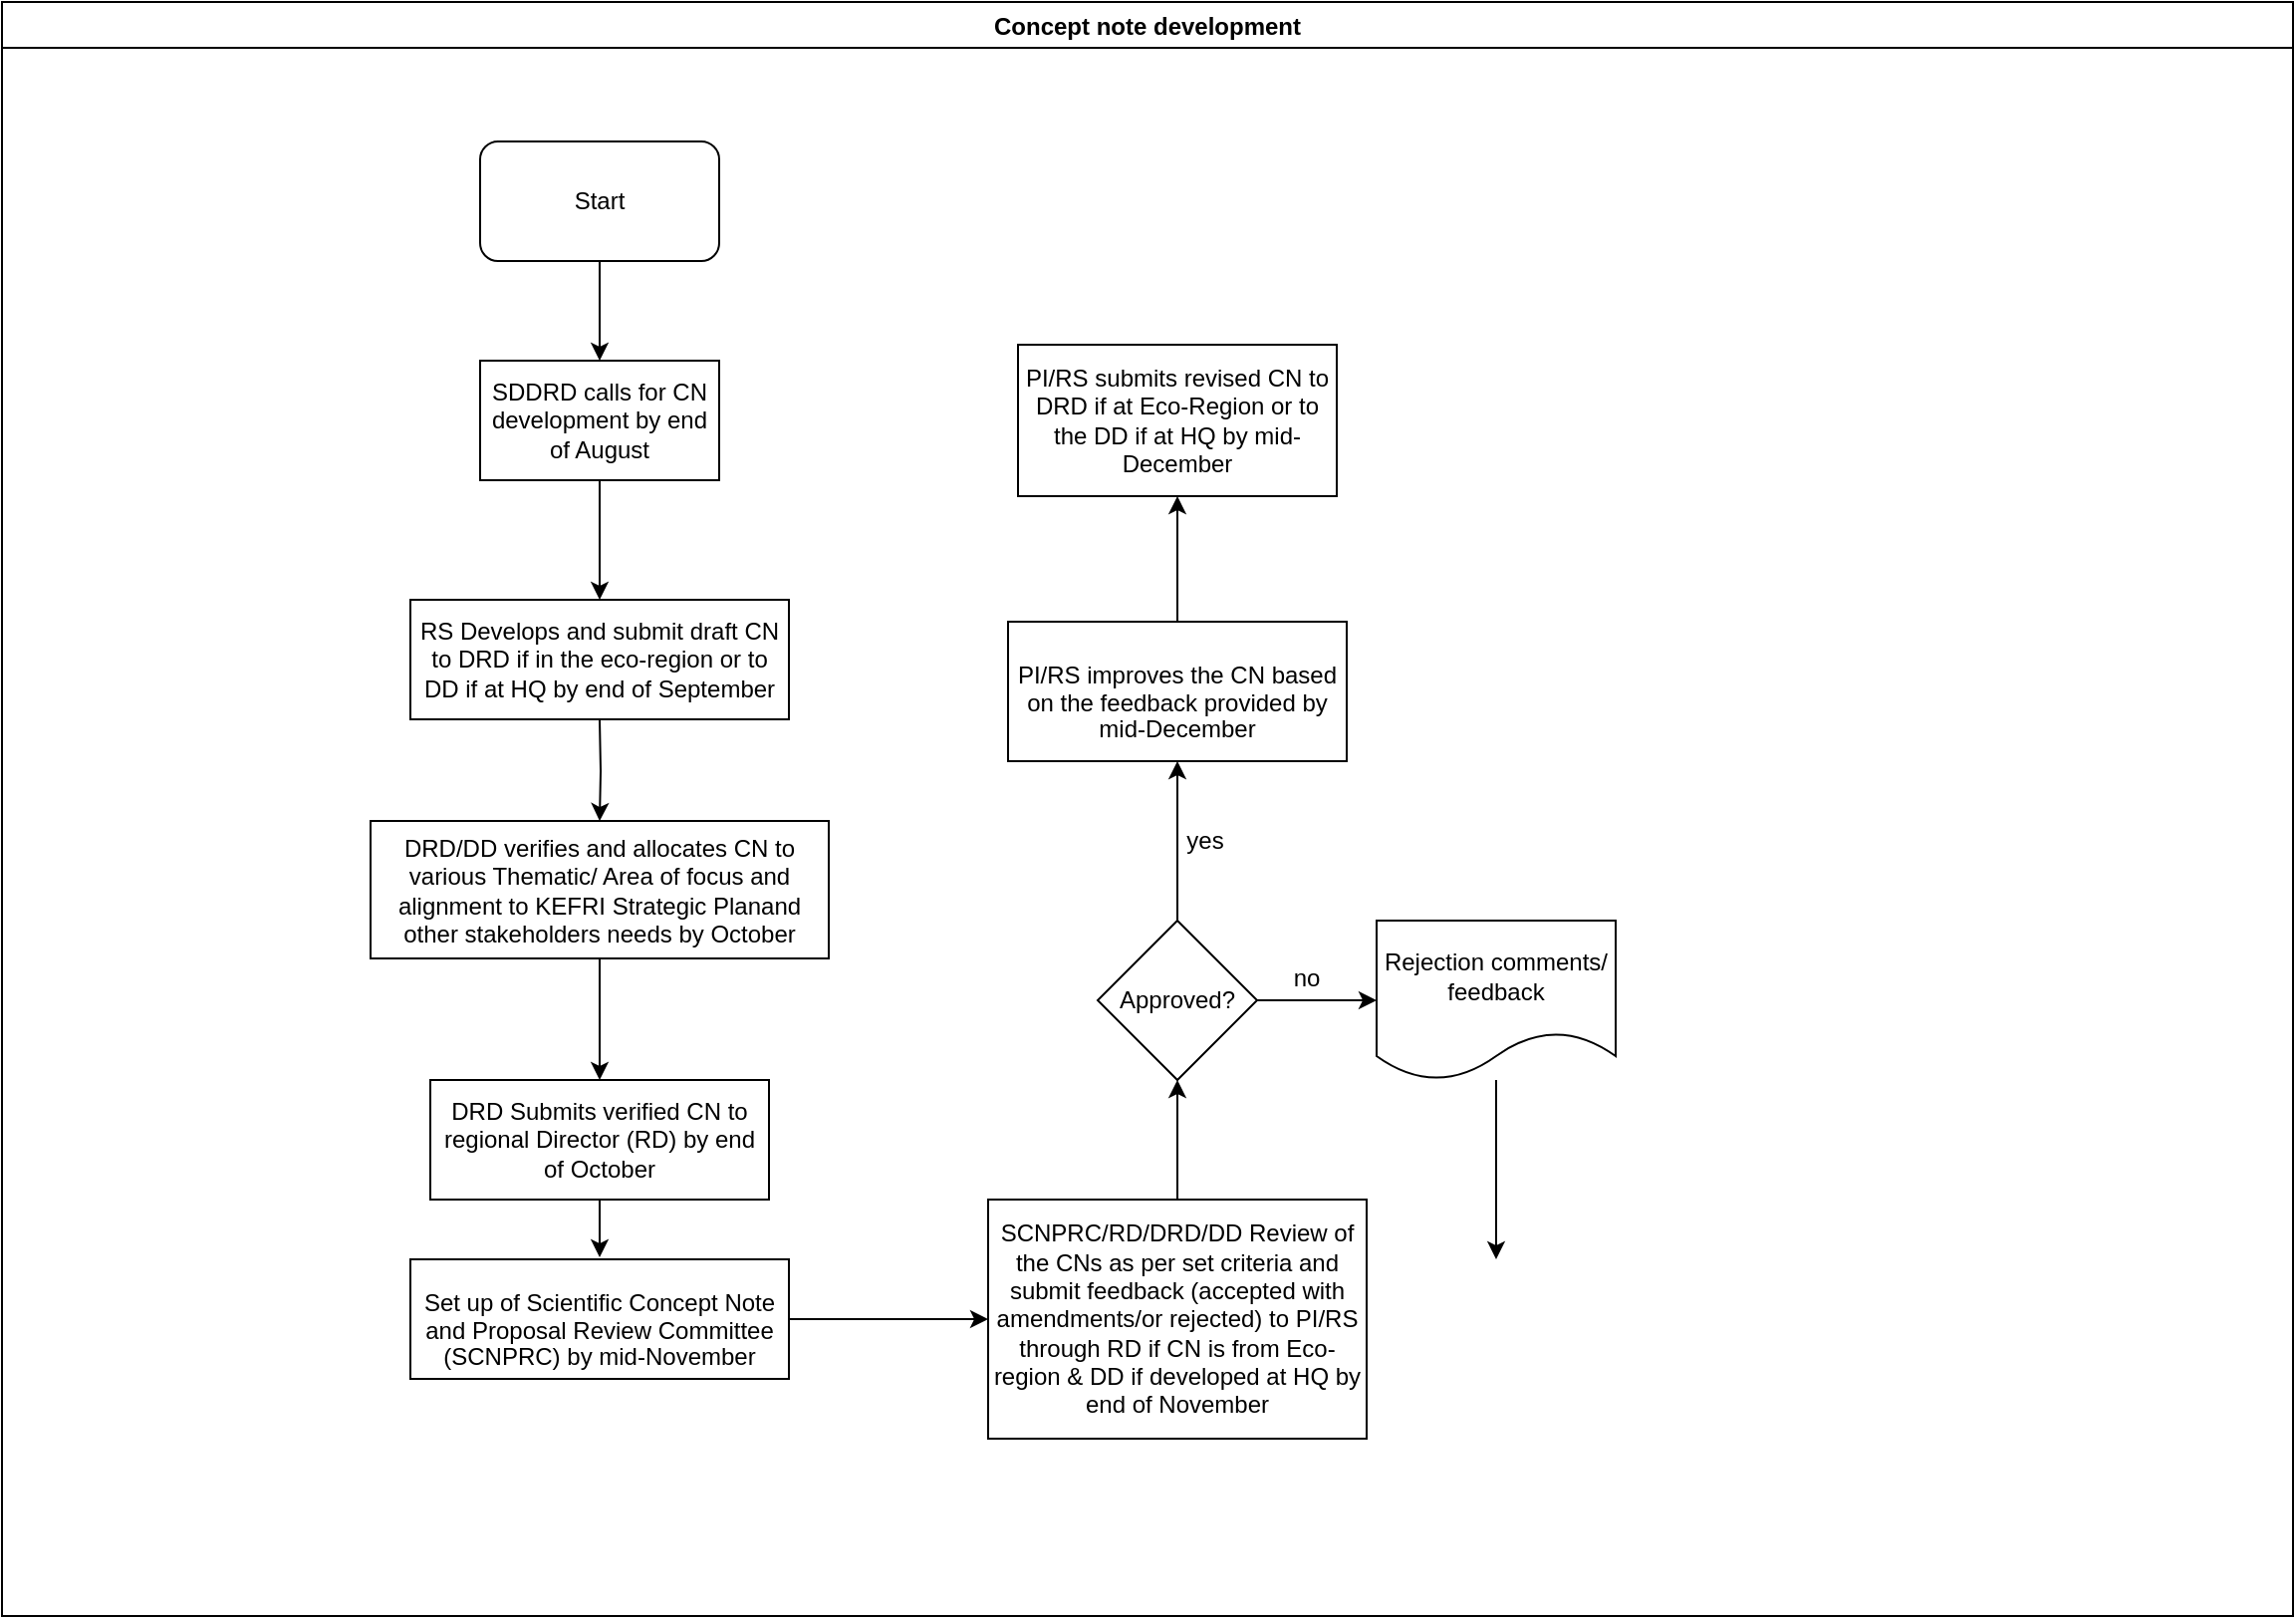 <mxfile version="14.2.7" type="github">
  <diagram id="6g9CYFeaIedKOHrS-u5r" name="Page-1">
    <mxGraphModel dx="1038" dy="547" grid="1" gridSize="10" guides="1" tooltips="1" connect="1" arrows="1" fold="1" page="1" pageScale="1" pageWidth="1169" pageHeight="827" math="0" shadow="0">
      <root>
        <mxCell id="0" />
        <mxCell id="1" parent="0" />
        <mxCell id="Q0Rn-usG1npKYPO_bdDH-1" value="Concept note development" style="swimlane;startSize=23;" vertex="1" parent="1">
          <mxGeometry x="10" y="9" width="1150" height="810" as="geometry" />
        </mxCell>
        <mxCell id="Q0Rn-usG1npKYPO_bdDH-2" value="Start" style="rounded=1;whiteSpace=wrap;html=1;" vertex="1" parent="Q0Rn-usG1npKYPO_bdDH-1">
          <mxGeometry x="240" y="70" width="120" height="60" as="geometry" />
        </mxCell>
        <mxCell id="Q0Rn-usG1npKYPO_bdDH-4" value="" style="edgeStyle=orthogonalEdgeStyle;rounded=0;orthogonalLoop=1;jettySize=auto;html=1;" edge="1" parent="Q0Rn-usG1npKYPO_bdDH-1" source="Q0Rn-usG1npKYPO_bdDH-2">
          <mxGeometry relative="1" as="geometry">
            <mxPoint x="300" y="180" as="targetPoint" />
          </mxGeometry>
        </mxCell>
        <mxCell id="Q0Rn-usG1npKYPO_bdDH-6" value="" style="edgeStyle=orthogonalEdgeStyle;rounded=0;orthogonalLoop=1;jettySize=auto;html=1;" edge="1" parent="Q0Rn-usG1npKYPO_bdDH-1">
          <mxGeometry relative="1" as="geometry">
            <mxPoint x="300" y="240" as="sourcePoint" />
            <mxPoint x="300" y="300" as="targetPoint" />
          </mxGeometry>
        </mxCell>
        <mxCell id="Q0Rn-usG1npKYPO_bdDH-8" value="" style="edgeStyle=orthogonalEdgeStyle;rounded=0;orthogonalLoop=1;jettySize=auto;html=1;entryX=0.5;entryY=0;entryDx=0;entryDy=0;" edge="1" parent="Q0Rn-usG1npKYPO_bdDH-1" target="Q0Rn-usG1npKYPO_bdDH-15">
          <mxGeometry relative="1" as="geometry">
            <mxPoint x="300" y="360" as="sourcePoint" />
            <mxPoint x="300" y="410" as="targetPoint" />
          </mxGeometry>
        </mxCell>
        <mxCell id="Q0Rn-usG1npKYPO_bdDH-10" value="" style="edgeStyle=orthogonalEdgeStyle;rounded=0;orthogonalLoop=1;jettySize=auto;html=1;exitX=0.5;exitY=1;exitDx=0;exitDy=0;entryX=0.5;entryY=0;entryDx=0;entryDy=0;" edge="1" parent="Q0Rn-usG1npKYPO_bdDH-1" source="Q0Rn-usG1npKYPO_bdDH-15" target="Q0Rn-usG1npKYPO_bdDH-16">
          <mxGeometry relative="1" as="geometry">
            <mxPoint x="300" y="490" as="sourcePoint" />
            <mxPoint x="300" y="540" as="targetPoint" />
          </mxGeometry>
        </mxCell>
        <mxCell id="Q0Rn-usG1npKYPO_bdDH-12" value="" style="edgeStyle=orthogonalEdgeStyle;rounded=0;orthogonalLoop=1;jettySize=auto;html=1;" edge="1" parent="Q0Rn-usG1npKYPO_bdDH-1">
          <mxGeometry relative="1" as="geometry">
            <mxPoint x="300" y="580" as="sourcePoint" />
            <mxPoint x="300" y="630" as="targetPoint" />
          </mxGeometry>
        </mxCell>
        <mxCell id="Q0Rn-usG1npKYPO_bdDH-13" value="SDDRD calls for CN development by end of August" style="rounded=0;whiteSpace=wrap;html=1;" vertex="1" parent="Q0Rn-usG1npKYPO_bdDH-1">
          <mxGeometry x="240" y="180" width="120" height="60" as="geometry" />
        </mxCell>
        <mxCell id="Q0Rn-usG1npKYPO_bdDH-14" value="RS Develops and submit draft CN to DRD if in the eco-region or to DD if at HQ by end of September " style="rounded=0;whiteSpace=wrap;html=1;" vertex="1" parent="Q0Rn-usG1npKYPO_bdDH-1">
          <mxGeometry x="205" y="300" width="190" height="60" as="geometry" />
        </mxCell>
        <mxCell id="Q0Rn-usG1npKYPO_bdDH-15" value="DRD/DD verifies and allocates CN to various Thematic/ Area of focus and &lt;br/&gt;alignment to KEFRI Strategic Planand other stakeholders needs by October" style="rounded=0;whiteSpace=wrap;html=1;" vertex="1" parent="Q0Rn-usG1npKYPO_bdDH-1">
          <mxGeometry x="185" y="411" width="230" height="69" as="geometry" />
        </mxCell>
        <mxCell id="Q0Rn-usG1npKYPO_bdDH-16" value="DRD Submits verified CN to regional Director (RD) by end of October" style="rounded=0;whiteSpace=wrap;html=1;" vertex="1" parent="Q0Rn-usG1npKYPO_bdDH-1">
          <mxGeometry x="215" y="541" width="170" height="60" as="geometry" />
        </mxCell>
        <mxCell id="Q0Rn-usG1npKYPO_bdDH-17" value="&lt;p style=&quot;margin-bottom: 0in ; line-height: 115%&quot;&gt;Set up of Scientific Concept Note and Proposal Review Committee&lt;br&gt;(SCNPRC) by mid-November  &lt;br&gt;&lt;/p&gt;" style="rounded=0;whiteSpace=wrap;html=1;" vertex="1" parent="Q0Rn-usG1npKYPO_bdDH-1">
          <mxGeometry x="205" y="631" width="190" height="60" as="geometry" />
        </mxCell>
        <mxCell id="Q0Rn-usG1npKYPO_bdDH-20" value="&lt;p style=&quot;margin-bottom: 0in ; line-height: 115%&quot;&gt;PI/RS improves the CN based on the feedback provided by mid-December&lt;/p&gt;" style="whiteSpace=wrap;html=1;rounded=0;" vertex="1" parent="Q0Rn-usG1npKYPO_bdDH-1">
          <mxGeometry x="505" y="311" width="170" height="70" as="geometry" />
        </mxCell>
        <mxCell id="Q0Rn-usG1npKYPO_bdDH-22" value="Approved?" style="rhombus;whiteSpace=wrap;html=1;rounded=0;" vertex="1" parent="Q0Rn-usG1npKYPO_bdDH-1">
          <mxGeometry x="550" y="461" width="80" height="80" as="geometry" />
        </mxCell>
        <mxCell id="Q0Rn-usG1npKYPO_bdDH-25" value="" style="edgeStyle=orthogonalEdgeStyle;rounded=0;orthogonalLoop=1;jettySize=auto;html=1;entryX=0.5;entryY=1;entryDx=0;entryDy=0;" edge="1" parent="Q0Rn-usG1npKYPO_bdDH-1" source="Q0Rn-usG1npKYPO_bdDH-22" target="Q0Rn-usG1npKYPO_bdDH-20">
          <mxGeometry relative="1" as="geometry">
            <mxPoint x="590" y="371" as="targetPoint" />
          </mxGeometry>
        </mxCell>
        <mxCell id="Q0Rn-usG1npKYPO_bdDH-28" value="yes" style="text;html=1;strokeColor=none;fillColor=none;align=center;verticalAlign=middle;whiteSpace=wrap;rounded=0;" vertex="1" parent="Q0Rn-usG1npKYPO_bdDH-1">
          <mxGeometry x="584" y="411" width="40" height="20" as="geometry" />
        </mxCell>
        <mxCell id="Q0Rn-usG1npKYPO_bdDH-29" value="no" style="text;html=1;strokeColor=none;fillColor=none;align=center;verticalAlign=middle;whiteSpace=wrap;rounded=0;" vertex="1" parent="Q0Rn-usG1npKYPO_bdDH-1">
          <mxGeometry x="635" y="480" width="40" height="20" as="geometry" />
        </mxCell>
        <mxCell id="Q0Rn-usG1npKYPO_bdDH-34" value="PI/RS submits revised CN to DRD if at Eco-Region or to the DD if at HQ by mid-December" style="whiteSpace=wrap;html=1;rounded=0;" vertex="1" parent="Q0Rn-usG1npKYPO_bdDH-1">
          <mxGeometry x="510" y="172" width="160" height="76" as="geometry" />
        </mxCell>
        <mxCell id="Q0Rn-usG1npKYPO_bdDH-35" value="" style="edgeStyle=orthogonalEdgeStyle;rounded=0;orthogonalLoop=1;jettySize=auto;html=1;" edge="1" parent="Q0Rn-usG1npKYPO_bdDH-1" source="Q0Rn-usG1npKYPO_bdDH-20" target="Q0Rn-usG1npKYPO_bdDH-34">
          <mxGeometry relative="1" as="geometry" />
        </mxCell>
        <mxCell id="Q0Rn-usG1npKYPO_bdDH-23" value="" style="edgeStyle=orthogonalEdgeStyle;rounded=0;orthogonalLoop=1;jettySize=auto;html=1;" edge="1" parent="1" source="Q0Rn-usG1npKYPO_bdDH-18" target="Q0Rn-usG1npKYPO_bdDH-22">
          <mxGeometry relative="1" as="geometry" />
        </mxCell>
        <mxCell id="Q0Rn-usG1npKYPO_bdDH-18" value="SCNPRC/RD/DRD/DD Review of the CNs as per set criteria and submit feedback (accepted with amendments/or rejected) to PI/RS through RD if CN is from Eco-region &amp;amp; DD if developed at HQ by end of November" style="whiteSpace=wrap;html=1;rounded=0;" vertex="1" parent="1">
          <mxGeometry x="505" y="610" width="190" height="120" as="geometry" />
        </mxCell>
        <mxCell id="Q0Rn-usG1npKYPO_bdDH-19" value="" style="edgeStyle=orthogonalEdgeStyle;rounded=0;orthogonalLoop=1;jettySize=auto;html=1;" edge="1" parent="1" source="Q0Rn-usG1npKYPO_bdDH-17" target="Q0Rn-usG1npKYPO_bdDH-18">
          <mxGeometry relative="1" as="geometry" />
        </mxCell>
        <mxCell id="Q0Rn-usG1npKYPO_bdDH-33" value="" style="edgeStyle=orthogonalEdgeStyle;rounded=0;orthogonalLoop=1;jettySize=auto;html=1;" edge="1" parent="1" source="Q0Rn-usG1npKYPO_bdDH-30">
          <mxGeometry relative="1" as="geometry">
            <mxPoint x="760" y="640" as="targetPoint" />
          </mxGeometry>
        </mxCell>
        <mxCell id="Q0Rn-usG1npKYPO_bdDH-30" value="Rejection comments/ feedback" style="shape=document;whiteSpace=wrap;html=1;boundedLbl=1;rounded=0;" vertex="1" parent="1">
          <mxGeometry x="700" y="470" width="120" height="80" as="geometry" />
        </mxCell>
        <mxCell id="Q0Rn-usG1npKYPO_bdDH-31" value="" style="edgeStyle=orthogonalEdgeStyle;rounded=0;orthogonalLoop=1;jettySize=auto;html=1;" edge="1" parent="1" source="Q0Rn-usG1npKYPO_bdDH-22" target="Q0Rn-usG1npKYPO_bdDH-30">
          <mxGeometry relative="1" as="geometry" />
        </mxCell>
      </root>
    </mxGraphModel>
  </diagram>
</mxfile>
